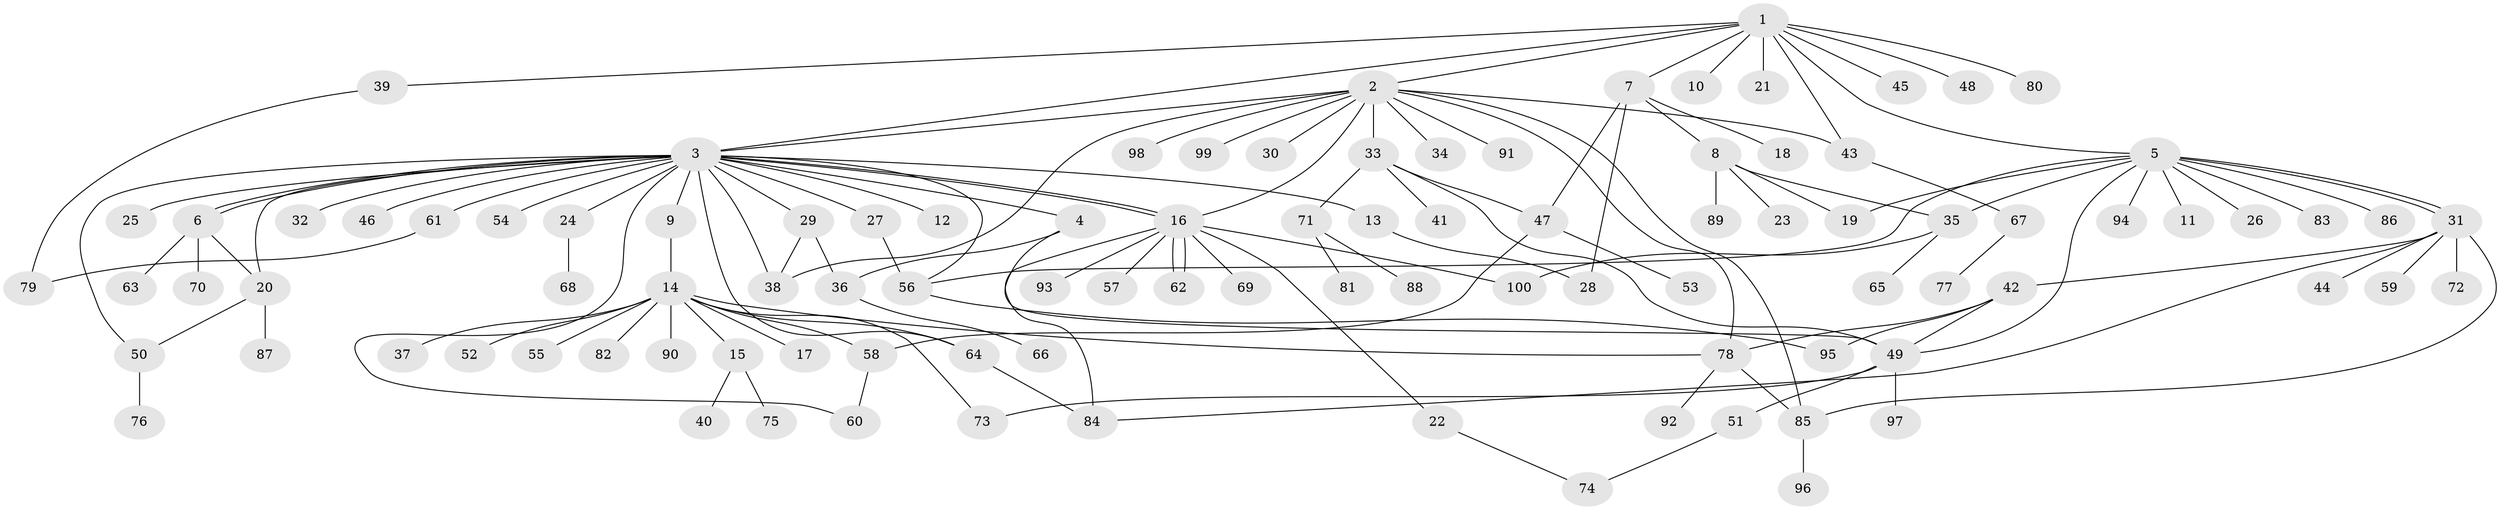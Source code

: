 // Generated by graph-tools (version 1.1) at 2025/38/02/21/25 10:38:54]
// undirected, 100 vertices, 134 edges
graph export_dot {
graph [start="1"]
  node [color=gray90,style=filled];
  1;
  2;
  3;
  4;
  5;
  6;
  7;
  8;
  9;
  10;
  11;
  12;
  13;
  14;
  15;
  16;
  17;
  18;
  19;
  20;
  21;
  22;
  23;
  24;
  25;
  26;
  27;
  28;
  29;
  30;
  31;
  32;
  33;
  34;
  35;
  36;
  37;
  38;
  39;
  40;
  41;
  42;
  43;
  44;
  45;
  46;
  47;
  48;
  49;
  50;
  51;
  52;
  53;
  54;
  55;
  56;
  57;
  58;
  59;
  60;
  61;
  62;
  63;
  64;
  65;
  66;
  67;
  68;
  69;
  70;
  71;
  72;
  73;
  74;
  75;
  76;
  77;
  78;
  79;
  80;
  81;
  82;
  83;
  84;
  85;
  86;
  87;
  88;
  89;
  90;
  91;
  92;
  93;
  94;
  95;
  96;
  97;
  98;
  99;
  100;
  1 -- 2;
  1 -- 3;
  1 -- 5;
  1 -- 7;
  1 -- 10;
  1 -- 21;
  1 -- 39;
  1 -- 43;
  1 -- 45;
  1 -- 48;
  1 -- 80;
  2 -- 3;
  2 -- 16;
  2 -- 30;
  2 -- 33;
  2 -- 34;
  2 -- 38;
  2 -- 43;
  2 -- 78;
  2 -- 85;
  2 -- 91;
  2 -- 98;
  2 -- 99;
  3 -- 4;
  3 -- 6;
  3 -- 6;
  3 -- 9;
  3 -- 12;
  3 -- 13;
  3 -- 16;
  3 -- 16;
  3 -- 20;
  3 -- 24;
  3 -- 25;
  3 -- 27;
  3 -- 29;
  3 -- 32;
  3 -- 38;
  3 -- 46;
  3 -- 50;
  3 -- 54;
  3 -- 56;
  3 -- 60;
  3 -- 61;
  3 -- 64;
  4 -- 36;
  4 -- 49;
  5 -- 11;
  5 -- 19;
  5 -- 26;
  5 -- 31;
  5 -- 31;
  5 -- 35;
  5 -- 49;
  5 -- 56;
  5 -- 83;
  5 -- 86;
  5 -- 94;
  6 -- 20;
  6 -- 63;
  6 -- 70;
  7 -- 8;
  7 -- 18;
  7 -- 28;
  7 -- 47;
  8 -- 19;
  8 -- 23;
  8 -- 35;
  8 -- 89;
  9 -- 14;
  13 -- 28;
  14 -- 15;
  14 -- 17;
  14 -- 37;
  14 -- 52;
  14 -- 55;
  14 -- 58;
  14 -- 64;
  14 -- 73;
  14 -- 78;
  14 -- 82;
  14 -- 90;
  15 -- 40;
  15 -- 75;
  16 -- 22;
  16 -- 57;
  16 -- 62;
  16 -- 62;
  16 -- 69;
  16 -- 84;
  16 -- 93;
  16 -- 100;
  20 -- 50;
  20 -- 87;
  22 -- 74;
  24 -- 68;
  27 -- 56;
  29 -- 36;
  29 -- 38;
  31 -- 42;
  31 -- 44;
  31 -- 59;
  31 -- 72;
  31 -- 84;
  31 -- 85;
  33 -- 41;
  33 -- 47;
  33 -- 49;
  33 -- 71;
  35 -- 65;
  35 -- 100;
  36 -- 66;
  39 -- 79;
  42 -- 49;
  42 -- 78;
  42 -- 95;
  43 -- 67;
  47 -- 53;
  47 -- 58;
  49 -- 51;
  49 -- 73;
  49 -- 97;
  50 -- 76;
  51 -- 74;
  56 -- 95;
  58 -- 60;
  61 -- 79;
  64 -- 84;
  67 -- 77;
  71 -- 81;
  71 -- 88;
  78 -- 85;
  78 -- 92;
  85 -- 96;
}
